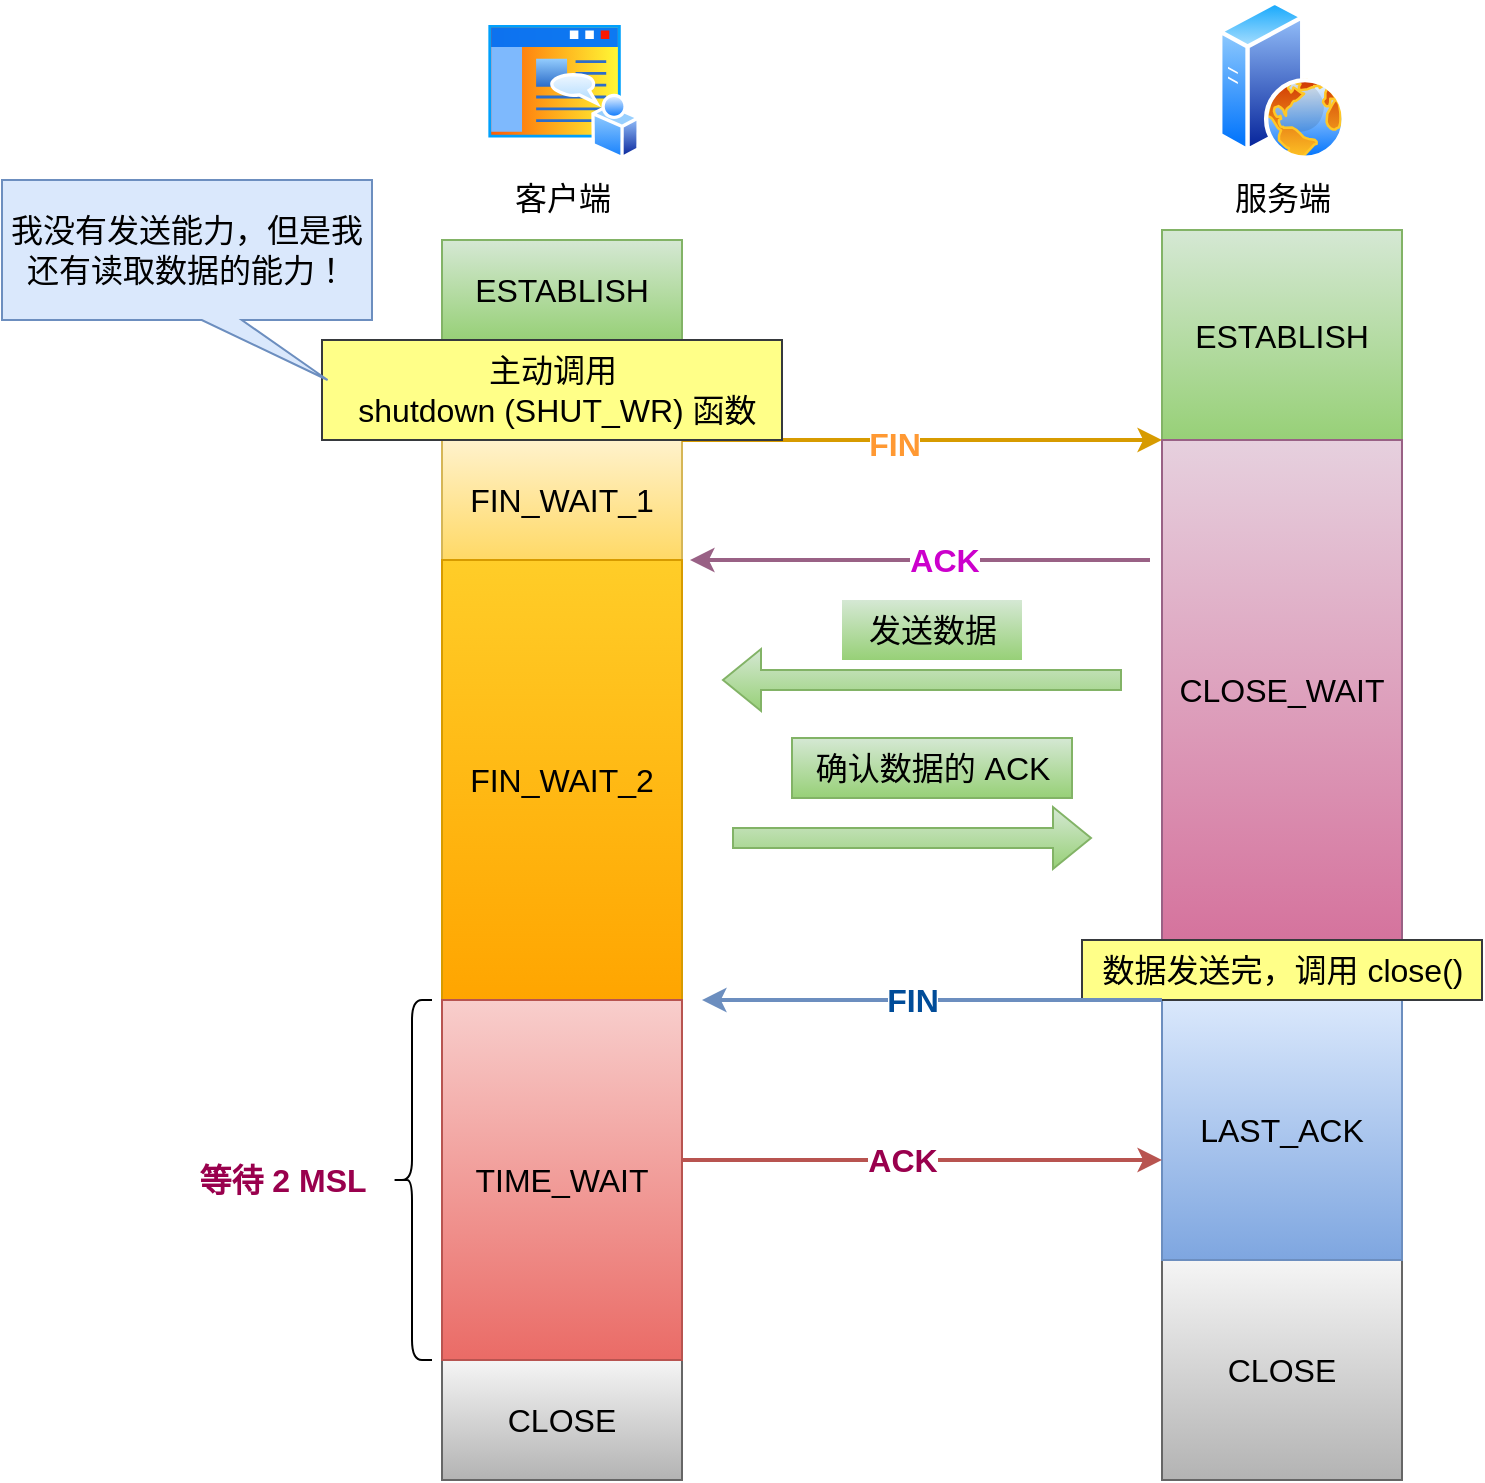 <mxfile version="20.2.7" type="github">
  <diagram id="jz9843rCL5z6W0c_zntw" name="第 1 页">
    <mxGraphModel dx="1563" dy="798" grid="1" gridSize="10" guides="1" tooltips="1" connect="1" arrows="1" fold="1" page="1" pageScale="1" pageWidth="827" pageHeight="1169" math="0" shadow="0">
      <root>
        <mxCell id="0" />
        <mxCell id="1" parent="0" />
        <mxCell id="MwyTR2Zhey9XnPs05Qd2-1" value="ESTABLISH" style="rounded=0;whiteSpace=wrap;html=1;fontSize=16;fillColor=#d5e8d4;strokeColor=#82b366;gradientColor=#97d077;" vertex="1" parent="1">
          <mxGeometry x="120" y="180" width="120" height="50" as="geometry" />
        </mxCell>
        <mxCell id="MwyTR2Zhey9XnPs05Qd2-2" value="客户端" style="aspect=fixed;perimeter=ellipsePerimeter;html=1;align=center;shadow=0;dashed=0;spacingTop=3;image;image=img/lib/active_directory/home_page.svg;fontSize=16;" vertex="1" parent="1">
          <mxGeometry x="141.11" y="70" width="77.78" height="70" as="geometry" />
        </mxCell>
        <mxCell id="MwyTR2Zhey9XnPs05Qd2-3" value="服务端" style="aspect=fixed;perimeter=ellipsePerimeter;html=1;align=center;shadow=0;dashed=0;spacingTop=3;image;image=img/lib/active_directory/web_server.svg;fontSize=16;" vertex="1" parent="1">
          <mxGeometry x="508" y="60" width="64" height="80" as="geometry" />
        </mxCell>
        <mxCell id="MwyTR2Zhey9XnPs05Qd2-4" value="ESTABLISH" style="rounded=0;whiteSpace=wrap;html=1;fontSize=16;fillColor=#d5e8d4;strokeColor=#82b366;gradientColor=#97d077;" vertex="1" parent="1">
          <mxGeometry x="480" y="175" width="120" height="105" as="geometry" />
        </mxCell>
        <mxCell id="MwyTR2Zhey9XnPs05Qd2-5" value="FIN_WAIT_1" style="rounded=0;whiteSpace=wrap;html=1;fontSize=16;fillColor=#fff2cc;strokeColor=#d6b656;gradientColor=#ffd966;" vertex="1" parent="1">
          <mxGeometry x="120" y="280" width="120" height="60" as="geometry" />
        </mxCell>
        <mxCell id="MwyTR2Zhey9XnPs05Qd2-6" value="&lt;b style=&quot;color: rgb(255, 153, 51); font-size: 16px;&quot;&gt;FIN&lt;/b&gt;" style="rounded=0;orthogonalLoop=1;jettySize=auto;html=1;fontSize=16;exitX=1;exitY=0;exitDx=0;exitDy=0;fillColor=#ffcd28;gradientColor=#ffa500;strokeColor=#d79b00;strokeWidth=2;" edge="1" parent="1">
          <mxGeometry x="-0.12" y="-2" relative="1" as="geometry">
            <mxPoint x="480" y="280" as="targetPoint" />
            <mxPoint as="offset" />
            <mxPoint x="240" y="280" as="sourcePoint" />
          </mxGeometry>
        </mxCell>
        <mxCell id="MwyTR2Zhey9XnPs05Qd2-7" value="CLOSE_WAIT" style="rounded=0;whiteSpace=wrap;html=1;fontSize=16;fillColor=#e6d0de;strokeColor=#996185;gradientColor=#d5739d;" vertex="1" parent="1">
          <mxGeometry x="480" y="280" width="120" height="250" as="geometry" />
        </mxCell>
        <mxCell id="MwyTR2Zhey9XnPs05Qd2-8" value="&lt;b style=&quot;font-size: 16px;&quot;&gt;&lt;font color=&quot;#cc00cc&quot;&gt;ACK&lt;br&gt;&lt;/font&gt;&lt;/b&gt;" style="rounded=0;orthogonalLoop=1;jettySize=auto;html=1;fontSize=16;fillColor=#e6d0de;gradientColor=#d5739d;strokeColor=#996185;strokeWidth=2;entryX=1;entryY=1;entryDx=0;entryDy=0;" edge="1" parent="1">
          <mxGeometry x="-0.106" relative="1" as="geometry">
            <mxPoint x="244" y="340" as="targetPoint" />
            <mxPoint as="offset" />
            <mxPoint x="474" y="340" as="sourcePoint" />
          </mxGeometry>
        </mxCell>
        <mxCell id="MwyTR2Zhey9XnPs05Qd2-9" value="FIN_WAIT_2" style="rounded=0;whiteSpace=wrap;html=1;fontSize=16;fillColor=#ffcd28;strokeColor=#d79b00;gradientColor=#ffa500;" vertex="1" parent="1">
          <mxGeometry x="120" y="340" width="120" height="220" as="geometry" />
        </mxCell>
        <mxCell id="MwyTR2Zhey9XnPs05Qd2-10" value="CLOSE" style="rounded=0;whiteSpace=wrap;html=1;fontSize=16;fillColor=#f5f5f5;strokeColor=#666666;gradientColor=#b3b3b3;" vertex="1" parent="1">
          <mxGeometry x="120" y="740" width="120" height="60" as="geometry" />
        </mxCell>
        <mxCell id="MwyTR2Zhey9XnPs05Qd2-12" value="CLOSE" style="rounded=0;whiteSpace=wrap;html=1;fontSize=16;fillColor=#f5f5f5;strokeColor=#666666;gradientColor=#b3b3b3;" vertex="1" parent="1">
          <mxGeometry x="480" y="690" width="120" height="110" as="geometry" />
        </mxCell>
        <mxCell id="MwyTR2Zhey9XnPs05Qd2-13" value="主动调用&lt;br&gt;&amp;nbsp;shutdown (SHUT_WR) 函数" style="text;html=1;align=center;verticalAlign=middle;resizable=0;points=[];autosize=1;strokeColor=#36393d;fillColor=#ffff88;fontSize=16;" vertex="1" parent="1">
          <mxGeometry x="60" y="230" width="230" height="50" as="geometry" />
        </mxCell>
        <mxCell id="MwyTR2Zhey9XnPs05Qd2-14" value="我没有发送能力，但是我还有读取数据的能力！" style="shape=callout;whiteSpace=wrap;html=1;perimeter=calloutPerimeter;fillColor=#dae8fc;strokeColor=#6c8ebf;size=30;position=0.54;base=20;position2=0.88;fontSize=16;" vertex="1" parent="1">
          <mxGeometry x="-100" y="150" width="185" height="100" as="geometry" />
        </mxCell>
        <mxCell id="MwyTR2Zhey9XnPs05Qd2-15" value="" style="shape=flexArrow;endArrow=classic;html=1;rounded=0;fontSize=16;fillColor=#d5e8d4;strokeColor=#82b366;gradientColor=#97d077;" edge="1" parent="1">
          <mxGeometry width="50" height="50" relative="1" as="geometry">
            <mxPoint x="460" y="400" as="sourcePoint" />
            <mxPoint x="260" y="400" as="targetPoint" />
          </mxGeometry>
        </mxCell>
        <mxCell id="MwyTR2Zhey9XnPs05Qd2-16" value="发送数据" style="text;html=1;align=center;verticalAlign=middle;resizable=0;points=[];autosize=1;strokeColor=none;fillColor=#d5e8d4;fontSize=16;gradientColor=#97d077;" vertex="1" parent="1">
          <mxGeometry x="320" y="360" width="90" height="30" as="geometry" />
        </mxCell>
        <mxCell id="MwyTR2Zhey9XnPs05Qd2-19" value="" style="shape=flexArrow;endArrow=classic;html=1;rounded=0;fillColor=#d5e8d4;strokeColor=#82b366;gradientColor=#97d077;fontSize=16;" edge="1" parent="1">
          <mxGeometry width="50" height="50" relative="1" as="geometry">
            <mxPoint x="265" y="479" as="sourcePoint" />
            <mxPoint x="445" y="479" as="targetPoint" />
          </mxGeometry>
        </mxCell>
        <mxCell id="MwyTR2Zhey9XnPs05Qd2-20" value="确认数据的 ACK" style="text;html=1;align=center;verticalAlign=middle;resizable=0;points=[];autosize=1;strokeColor=#82b366;fillColor=#d5e8d4;gradientColor=#97d077;fontSize=16;" vertex="1" parent="1">
          <mxGeometry x="295" y="429" width="140" height="30" as="geometry" />
        </mxCell>
        <mxCell id="MwyTR2Zhey9XnPs05Qd2-22" value="LAST_ACK" style="rounded=0;whiteSpace=wrap;html=1;fontSize=16;fillColor=#dae8fc;strokeColor=#6c8ebf;gradientColor=#7ea6e0;" vertex="1" parent="1">
          <mxGeometry x="480" y="560" width="120" height="130" as="geometry" />
        </mxCell>
        <mxCell id="MwyTR2Zhey9XnPs05Qd2-21" value="数据发送完，调用 close()" style="text;html=1;align=center;verticalAlign=middle;resizable=0;points=[];autosize=1;strokeColor=#36393d;fillColor=#ffff88;fontSize=16;" vertex="1" parent="1">
          <mxGeometry x="440" y="530" width="200" height="30" as="geometry" />
        </mxCell>
        <mxCell id="MwyTR2Zhey9XnPs05Qd2-23" value="&lt;b style=&quot;font-size: 16px;&quot;&gt;&lt;font color=&quot;#004c99&quot;&gt;FIN&lt;br&gt;&lt;/font&gt;&lt;/b&gt;" style="rounded=0;orthogonalLoop=1;jettySize=auto;html=1;fontSize=16;fillColor=#dae8fc;gradientColor=#7ea6e0;strokeColor=#6c8ebf;strokeWidth=2;" edge="1" parent="1">
          <mxGeometry x="0.09" relative="1" as="geometry">
            <mxPoint x="250" y="560" as="targetPoint" />
            <mxPoint as="offset" />
            <mxPoint x="480" y="560" as="sourcePoint" />
          </mxGeometry>
        </mxCell>
        <mxCell id="MwyTR2Zhey9XnPs05Qd2-24" value="TIME_WAIT" style="rounded=0;whiteSpace=wrap;html=1;fontSize=16;fillColor=#f8cecc;strokeColor=#b85450;gradientColor=#ea6b66;" vertex="1" parent="1">
          <mxGeometry x="120" y="560" width="120" height="180" as="geometry" />
        </mxCell>
        <mxCell id="MwyTR2Zhey9XnPs05Qd2-25" value="&lt;b style=&quot;font-size: 16px;&quot;&gt;&lt;font color=&quot;#99004d&quot;&gt;ACK&lt;br&gt;&lt;/font&gt;&lt;/b&gt;" style="rounded=0;orthogonalLoop=1;jettySize=auto;html=1;fontSize=16;exitX=1;exitY=0;exitDx=0;exitDy=0;fillColor=#f8cecc;gradientColor=#ea6b66;strokeColor=#b85450;strokeWidth=2;" edge="1" parent="1">
          <mxGeometry x="-0.083" relative="1" as="geometry">
            <mxPoint x="480" y="640" as="targetPoint" />
            <mxPoint as="offset" />
            <mxPoint x="240" y="640" as="sourcePoint" />
          </mxGeometry>
        </mxCell>
        <mxCell id="MwyTR2Zhey9XnPs05Qd2-26" value="" style="shape=curlyBracket;whiteSpace=wrap;html=1;rounded=1;fontColor=#99004D;" vertex="1" parent="1">
          <mxGeometry x="95" y="560" width="20" height="180" as="geometry" />
        </mxCell>
        <mxCell id="MwyTR2Zhey9XnPs05Qd2-27" value="等待 2 MSL" style="text;html=1;align=center;verticalAlign=middle;resizable=0;points=[];autosize=1;strokeColor=none;fillColor=none;fontColor=#99004D;fontSize=16;fontStyle=1" vertex="1" parent="1">
          <mxGeometry x="-15" y="635" width="110" height="30" as="geometry" />
        </mxCell>
      </root>
    </mxGraphModel>
  </diagram>
</mxfile>
